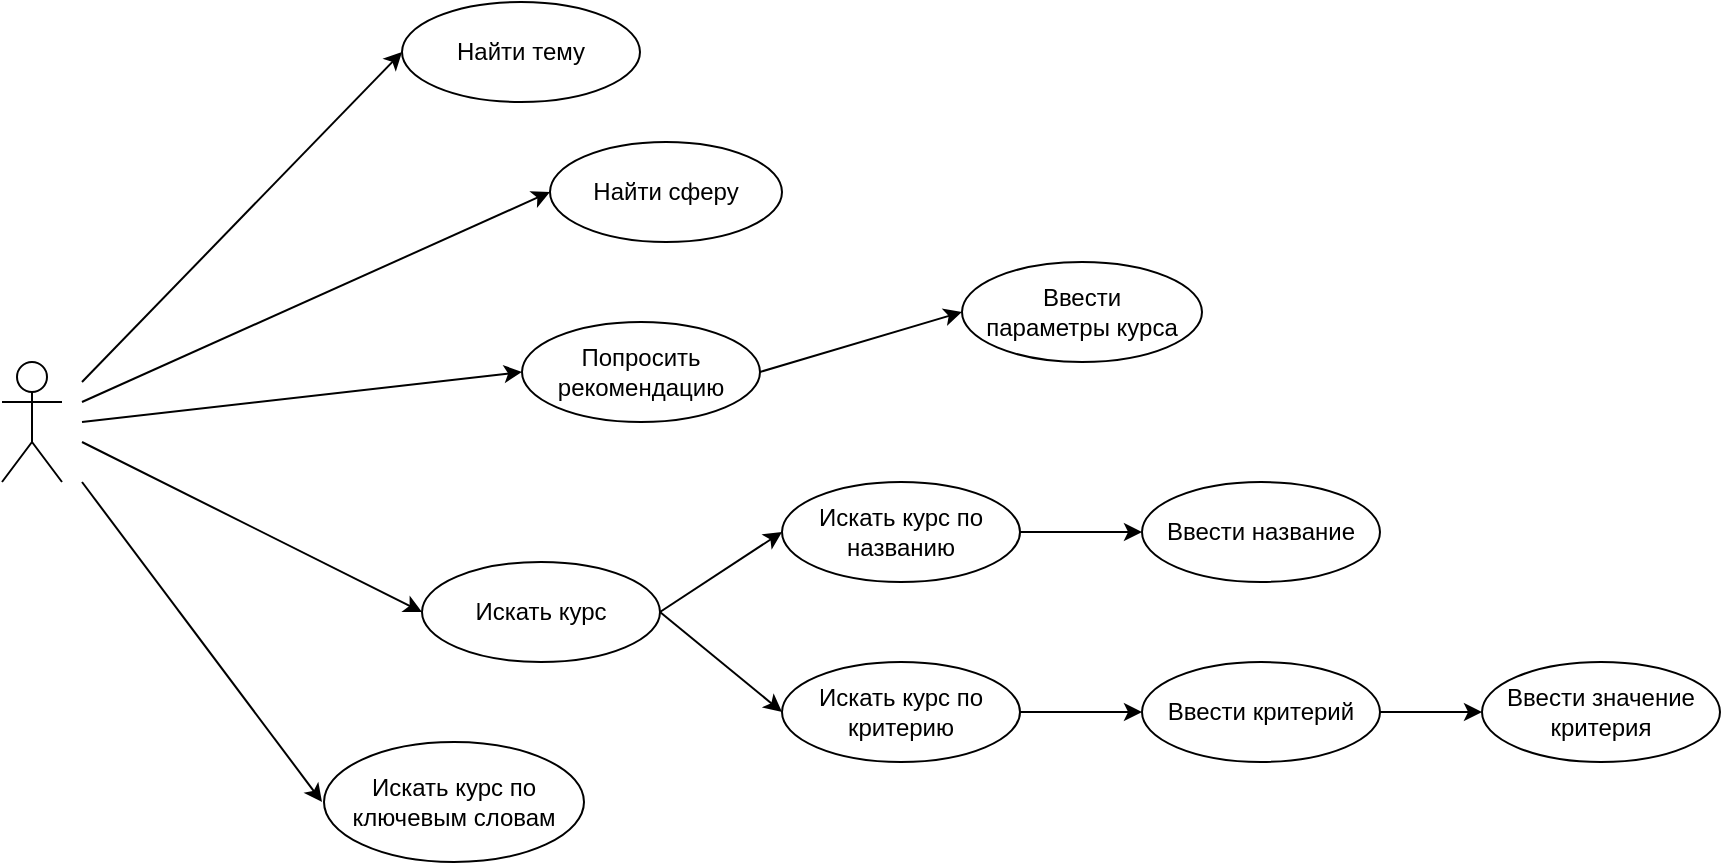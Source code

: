 <mxfile version="16.0.3" type="device"><diagram id="7gfI-yXPut4sBSK27cps" name="Page-3"><mxGraphModel dx="1079" dy="619" grid="1" gridSize="10" guides="1" tooltips="1" connect="1" arrows="1" fold="1" page="1" pageScale="1" pageWidth="827" pageHeight="1169" math="0" shadow="0"><root><mxCell id="pmO3SIaVrEAbNUhXGiQU-0"/><mxCell id="pmO3SIaVrEAbNUhXGiQU-1" parent="pmO3SIaVrEAbNUhXGiQU-0"/><mxCell id="lYKREmNgiukTVeBlkb51-21" style="edgeStyle=none;rounded=0;orthogonalLoop=1;jettySize=auto;html=1;startArrow=none;startFill=0;endArrow=classic;endFill=1;" edge="1" parent="pmO3SIaVrEAbNUhXGiQU-1"><mxGeometry relative="1" as="geometry"><mxPoint x="110" y="300" as="sourcePoint"/><mxPoint x="230" y="460" as="targetPoint"/></mxGeometry></mxCell><mxCell id="pmO3SIaVrEAbNUhXGiQU-2" value="" style="shape=umlActor;verticalLabelPosition=bottom;verticalAlign=top;html=1;outlineConnect=0;" vertex="1" parent="pmO3SIaVrEAbNUhXGiQU-1"><mxGeometry x="70" y="240" width="30" height="60" as="geometry"/></mxCell><mxCell id="lYKREmNgiukTVeBlkb51-0" value="Найти тему" style="ellipse;whiteSpace=wrap;html=1;" vertex="1" parent="pmO3SIaVrEAbNUhXGiQU-1"><mxGeometry x="270" y="60" width="119" height="50" as="geometry"/></mxCell><mxCell id="lYKREmNgiukTVeBlkb51-1" value="Найти сферу" style="ellipse;whiteSpace=wrap;html=1;" vertex="1" parent="pmO3SIaVrEAbNUhXGiQU-1"><mxGeometry x="344" y="130" width="116" height="50" as="geometry"/></mxCell><mxCell id="lYKREmNgiukTVeBlkb51-3" value="" style="endArrow=classic;html=1;rounded=0;entryX=0;entryY=0.5;entryDx=0;entryDy=0;" edge="1" parent="pmO3SIaVrEAbNUhXGiQU-1" target="lYKREmNgiukTVeBlkb51-0"><mxGeometry width="50" height="50" relative="1" as="geometry"><mxPoint x="110" y="250" as="sourcePoint"/><mxPoint x="290" y="100" as="targetPoint"/></mxGeometry></mxCell><mxCell id="lYKREmNgiukTVeBlkb51-4" value="" style="endArrow=classic;html=1;rounded=0;entryX=0;entryY=0.5;entryDx=0;entryDy=0;" edge="1" parent="pmO3SIaVrEAbNUhXGiQU-1" target="lYKREmNgiukTVeBlkb51-1"><mxGeometry width="50" height="50" relative="1" as="geometry"><mxPoint x="110" y="260" as="sourcePoint"/><mxPoint x="180" y="250" as="targetPoint"/></mxGeometry></mxCell><mxCell id="lYKREmNgiukTVeBlkb51-8" style="rounded=0;orthogonalLoop=1;jettySize=auto;html=1;exitX=1;exitY=0.5;exitDx=0;exitDy=0;startArrow=none;startFill=0;endArrow=classic;endFill=1;entryX=0;entryY=0.5;entryDx=0;entryDy=0;" edge="1" parent="pmO3SIaVrEAbNUhXGiQU-1" source="lYKREmNgiukTVeBlkb51-5" target="lYKREmNgiukTVeBlkb51-6"><mxGeometry relative="1" as="geometry"/></mxCell><mxCell id="lYKREmNgiukTVeBlkb51-5" value="Попросить рекомендацию" style="ellipse;whiteSpace=wrap;html=1;" vertex="1" parent="pmO3SIaVrEAbNUhXGiQU-1"><mxGeometry x="330" y="220" width="119" height="50" as="geometry"/></mxCell><mxCell id="lYKREmNgiukTVeBlkb51-6" value="Ввести&lt;br&gt;параметры курса" style="ellipse;whiteSpace=wrap;html=1;" vertex="1" parent="pmO3SIaVrEAbNUhXGiQU-1"><mxGeometry x="550" y="190" width="120" height="50" as="geometry"/></mxCell><mxCell id="lYKREmNgiukTVeBlkb51-7" value="" style="endArrow=classic;html=1;rounded=0;entryX=0;entryY=0.5;entryDx=0;entryDy=0;" edge="1" parent="pmO3SIaVrEAbNUhXGiQU-1" target="lYKREmNgiukTVeBlkb51-5"><mxGeometry width="50" height="50" relative="1" as="geometry"><mxPoint x="110" y="270" as="sourcePoint"/><mxPoint x="260" y="330" as="targetPoint"/></mxGeometry></mxCell><mxCell id="lYKREmNgiukTVeBlkb51-17" style="rounded=0;orthogonalLoop=1;jettySize=auto;html=1;exitX=1;exitY=0.5;exitDx=0;exitDy=0;entryX=0;entryY=0.5;entryDx=0;entryDy=0;startArrow=none;startFill=0;endArrow=classic;endFill=1;" edge="1" parent="pmO3SIaVrEAbNUhXGiQU-1" source="lYKREmNgiukTVeBlkb51-9" target="lYKREmNgiukTVeBlkb51-13"><mxGeometry relative="1" as="geometry"/></mxCell><mxCell id="lYKREmNgiukTVeBlkb51-9" value="Искать курс" style="ellipse;whiteSpace=wrap;html=1;" vertex="1" parent="pmO3SIaVrEAbNUhXGiQU-1"><mxGeometry x="280" y="340" width="119" height="50" as="geometry"/></mxCell><mxCell id="lYKREmNgiukTVeBlkb51-10" value="" style="endArrow=classic;html=1;rounded=0;entryX=0;entryY=0.5;entryDx=0;entryDy=0;" edge="1" parent="pmO3SIaVrEAbNUhXGiQU-1" target="lYKREmNgiukTVeBlkb51-9"><mxGeometry width="50" height="50" relative="1" as="geometry"><mxPoint x="110" y="280" as="sourcePoint"/><mxPoint x="500" y="260" as="targetPoint"/></mxGeometry></mxCell><mxCell id="lYKREmNgiukTVeBlkb51-23" style="edgeStyle=none;rounded=0;orthogonalLoop=1;jettySize=auto;html=1;exitX=1;exitY=0.5;exitDx=0;exitDy=0;startArrow=none;startFill=0;endArrow=classic;endFill=1;" edge="1" parent="pmO3SIaVrEAbNUhXGiQU-1" source="lYKREmNgiukTVeBlkb51-13" target="lYKREmNgiukTVeBlkb51-22"><mxGeometry relative="1" as="geometry"/></mxCell><mxCell id="lYKREmNgiukTVeBlkb51-13" value="Искать курс по критерию" style="ellipse;whiteSpace=wrap;html=1;" vertex="1" parent="pmO3SIaVrEAbNUhXGiQU-1"><mxGeometry x="460" y="390" width="119" height="50" as="geometry"/></mxCell><mxCell id="lYKREmNgiukTVeBlkb51-19" style="edgeStyle=none;rounded=0;orthogonalLoop=1;jettySize=auto;html=1;exitX=1;exitY=0.5;exitDx=0;exitDy=0;startArrow=none;startFill=0;endArrow=classic;endFill=1;" edge="1" parent="pmO3SIaVrEAbNUhXGiQU-1" source="lYKREmNgiukTVeBlkb51-14" target="lYKREmNgiukTVeBlkb51-18"><mxGeometry relative="1" as="geometry"/></mxCell><mxCell id="lYKREmNgiukTVeBlkb51-14" value="Искать курс по названию" style="ellipse;whiteSpace=wrap;html=1;" vertex="1" parent="pmO3SIaVrEAbNUhXGiQU-1"><mxGeometry x="460" y="300" width="119" height="50" as="geometry"/></mxCell><mxCell id="lYKREmNgiukTVeBlkb51-16" value="" style="endArrow=classic;html=1;rounded=0;exitX=1;exitY=0.5;exitDx=0;exitDy=0;entryX=0;entryY=0.5;entryDx=0;entryDy=0;" edge="1" parent="pmO3SIaVrEAbNUhXGiQU-1" source="lYKREmNgiukTVeBlkb51-9" target="lYKREmNgiukTVeBlkb51-14"><mxGeometry width="50" height="50" relative="1" as="geometry"><mxPoint x="400" y="380" as="sourcePoint"/><mxPoint x="450" y="330" as="targetPoint"/></mxGeometry></mxCell><mxCell id="lYKREmNgiukTVeBlkb51-18" value="Ввести название" style="ellipse;whiteSpace=wrap;html=1;" vertex="1" parent="pmO3SIaVrEAbNUhXGiQU-1"><mxGeometry x="640" y="300" width="119" height="50" as="geometry"/></mxCell><mxCell id="lYKREmNgiukTVeBlkb51-20" value="Искать курс по ключевым словам" style="ellipse;whiteSpace=wrap;html=1;" vertex="1" parent="pmO3SIaVrEAbNUhXGiQU-1"><mxGeometry x="231" y="430" width="130" height="60" as="geometry"/></mxCell><mxCell id="lYKREmNgiukTVeBlkb51-25" style="edgeStyle=none;rounded=0;orthogonalLoop=1;jettySize=auto;html=1;exitX=1;exitY=0.5;exitDx=0;exitDy=0;startArrow=none;startFill=0;endArrow=classic;endFill=1;" edge="1" parent="pmO3SIaVrEAbNUhXGiQU-1" source="lYKREmNgiukTVeBlkb51-22" target="lYKREmNgiukTVeBlkb51-24"><mxGeometry relative="1" as="geometry"/></mxCell><mxCell id="lYKREmNgiukTVeBlkb51-22" value="Ввести критерий" style="ellipse;whiteSpace=wrap;html=1;" vertex="1" parent="pmO3SIaVrEAbNUhXGiQU-1"><mxGeometry x="640" y="390" width="119" height="50" as="geometry"/></mxCell><mxCell id="lYKREmNgiukTVeBlkb51-24" value="Ввести значение критерия" style="ellipse;whiteSpace=wrap;html=1;" vertex="1" parent="pmO3SIaVrEAbNUhXGiQU-1"><mxGeometry x="810" y="390" width="119" height="50" as="geometry"/></mxCell></root></mxGraphModel></diagram></mxfile>